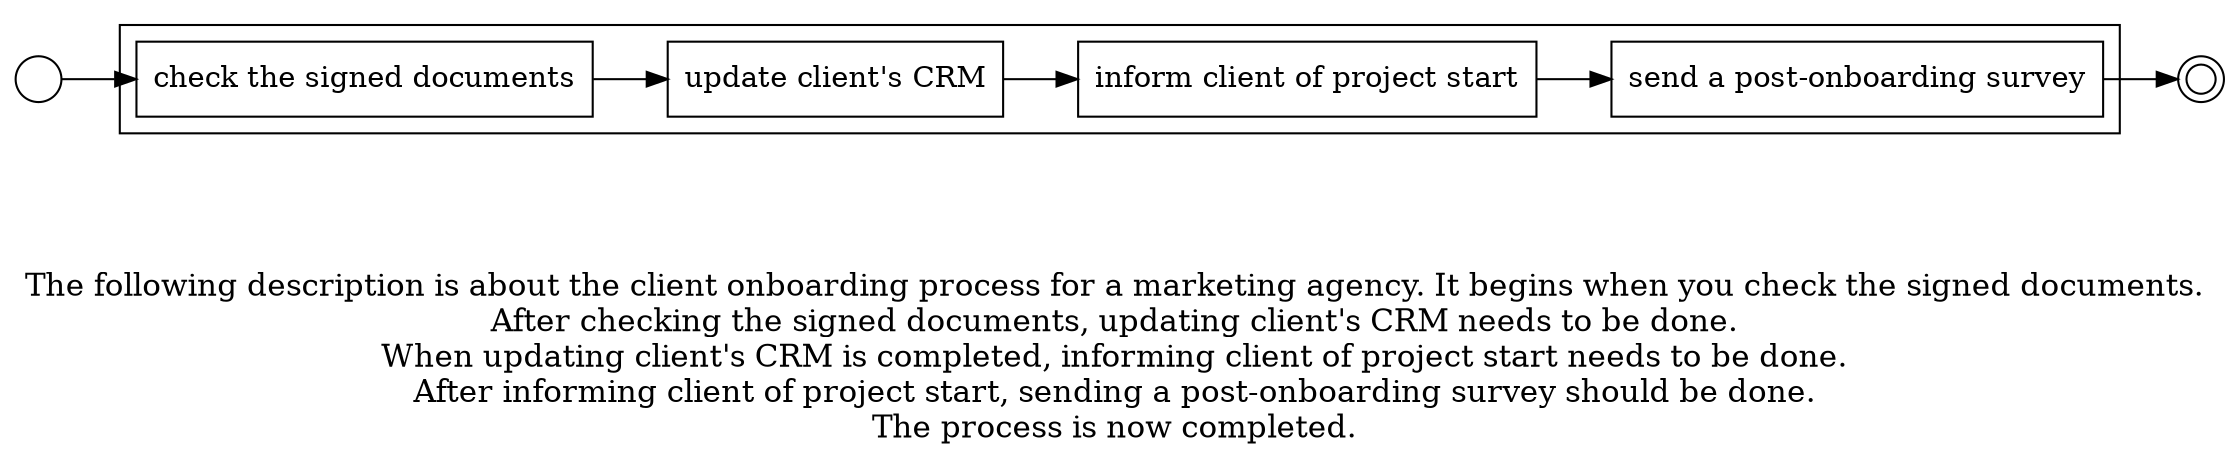 digraph client_onboarding_process_for_a_marketing_agency_36 {
	graph [rankdir=LR]
	START_NODE [label="" shape=circle width=0.3]
	subgraph CLUSTER_0 {
		"check the signed documents" [shape=box]
		"update client's CRM" [shape=box]
		"check the signed documents" -> "update client's CRM"
		"inform client of project start" [shape=box]
		"update client's CRM" -> "inform client of project start"
		"send a post-onboarding survey" [shape=box]
		"inform client of project start" -> "send a post-onboarding survey"
	}
	START_NODE -> "check the signed documents"
	END_NODE [label="" shape=doublecircle width=0.2]
	"send a post-onboarding survey" -> END_NODE
	fontsize=15 label="\n\n
The following description is about the client onboarding process for a marketing agency. It begins when you check the signed documents. 
After checking the signed documents, updating client's CRM needs to be done. 
When updating client's CRM is completed, informing client of project start needs to be done. 
After informing client of project start, sending a post-onboarding survey should be done. 
The process is now completed. 
"
}
